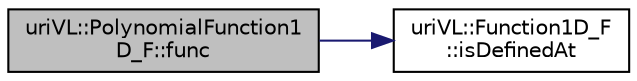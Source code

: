 digraph "uriVL::PolynomialFunction1D_F::func"
{
  edge [fontname="Helvetica",fontsize="10",labelfontname="Helvetica",labelfontsize="10"];
  node [fontname="Helvetica",fontsize="10",shape=record];
  rankdir="LR";
  Node1 [label="uriVL::PolynomialFunction1\lD_F::func",height=0.2,width=0.4,color="black", fillcolor="grey75", style="filled", fontcolor="black"];
  Node1 -> Node2 [color="midnightblue",fontsize="10",style="solid",fontname="Helvetica"];
  Node2 [label="uriVL::Function1D_F\l::isDefinedAt",height=0.2,width=0.4,color="black", fillcolor="white", style="filled",URL="$classuriVL_1_1Function1D__F.html#ad7213b669e447ace21d701aea3ad4c15",tooltip="Indicates whther a point is within the domain of definition of this function. "];
}
